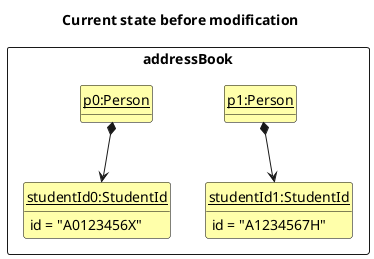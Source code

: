 @startuml
'https://plantuml.com/class-diagram

hide circle
hide methods

skinparam ClassFontColor #000000
skinparam ClassBorderColor #000000
skinparam ClassBackgroundColor #FFFFAA

title Current state before modification

package addressBook <<rectangle>> {
    class State1 as "<u>p0:Person</u>" {

    }
    class State2 as "<u>p1:Person</u>" {

    }

    class studentId0  as "<u>studentId0:StudentId</u>" {
        id = "A0123456X"
    }
    class studentId1 as "<u>studentId1:StudentId</u>"{
        id = "A1234567H"
    }
}

State1 -[hidden]right-> State2
State1 *-down-> studentId0
State2 *-down-> studentId1
@enduml
